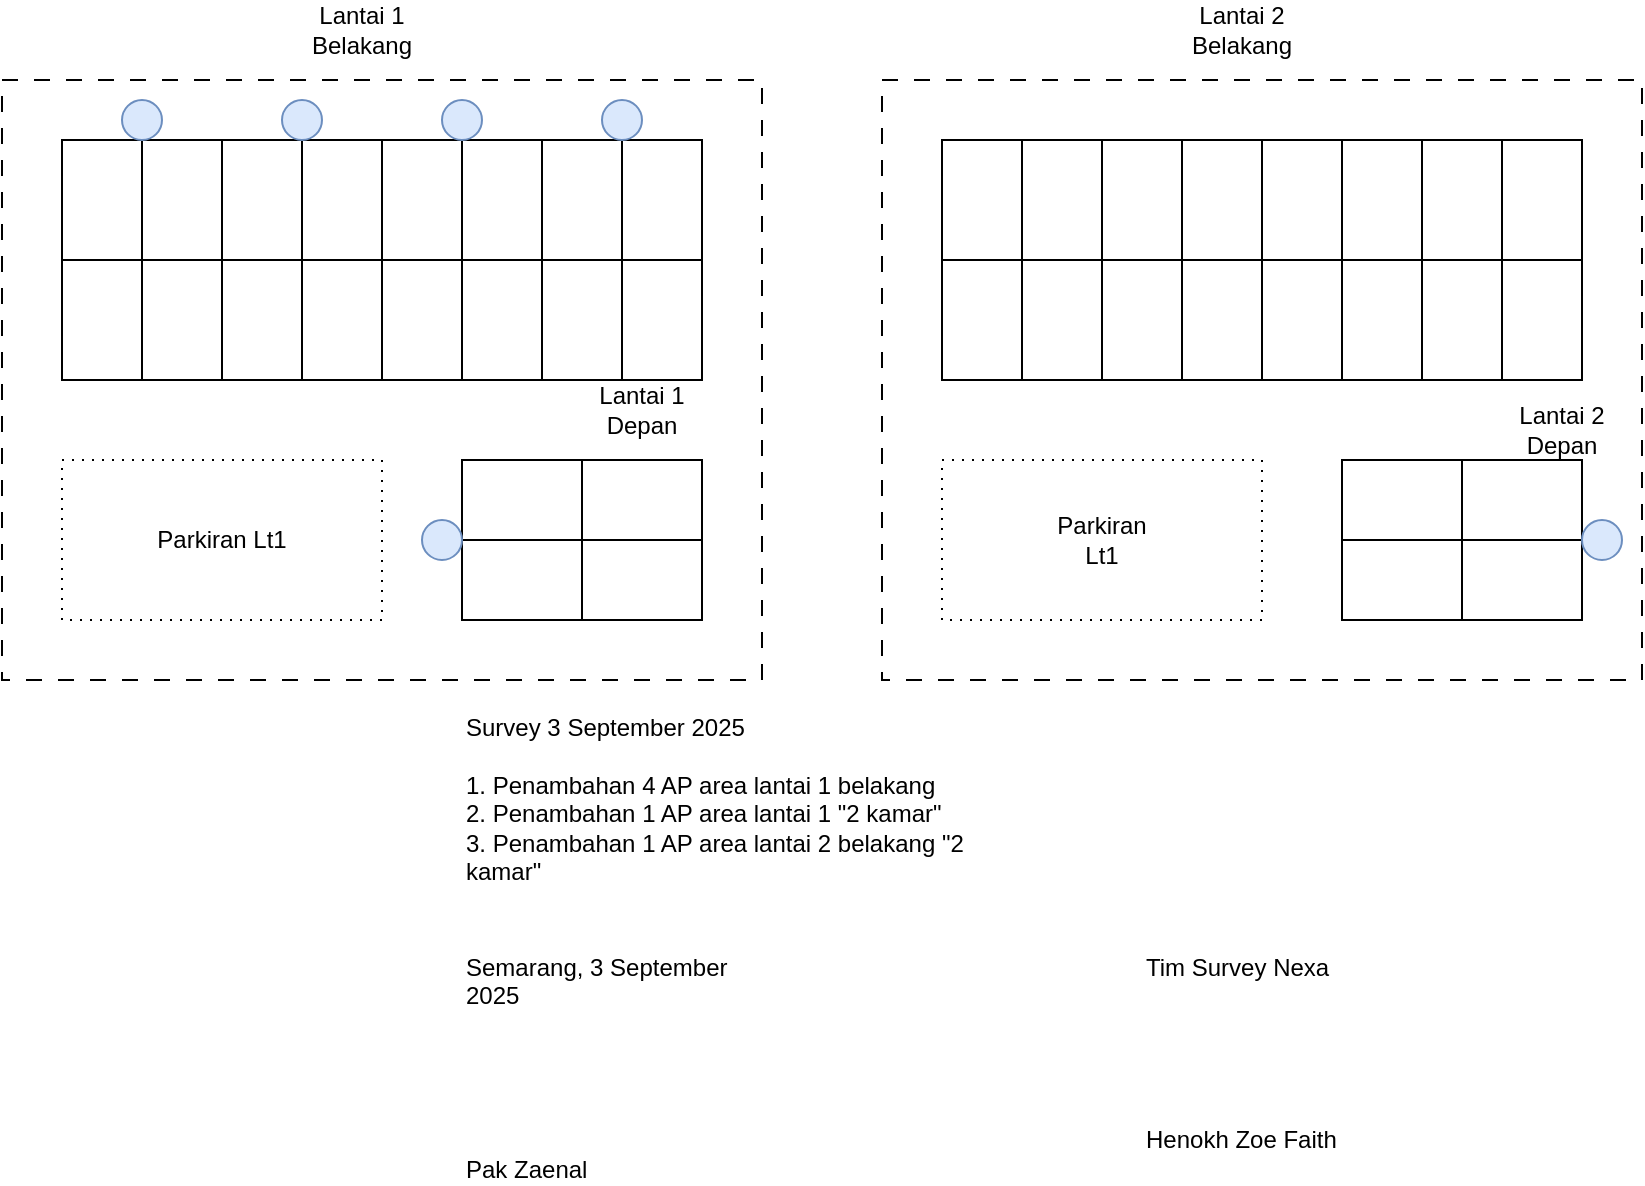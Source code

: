 <mxfile version="28.1.1">
  <diagram name="Halaman-1" id="tu5mZIWIp-PcBaQ12o6A">
    <mxGraphModel dx="548" dy="488" grid="1" gridSize="10" guides="1" tooltips="1" connect="1" arrows="1" fold="1" page="1" pageScale="1" pageWidth="1169" pageHeight="827" math="0" shadow="0">
      <root>
        <mxCell id="0" />
        <mxCell id="1" parent="0" />
        <mxCell id="pEV8uyBlemZev40eMHo9-47" value="" style="rounded=0;whiteSpace=wrap;html=1;strokeColor=default;align=center;verticalAlign=middle;fontFamily=Helvetica;fontSize=12;fontColor=default;fillColor=none;dashed=1;dashPattern=8 8;" vertex="1" parent="1">
          <mxGeometry x="50" y="50" width="380" height="300" as="geometry" />
        </mxCell>
        <mxCell id="pEV8uyBlemZev40eMHo9-48" value="" style="rounded=0;whiteSpace=wrap;html=1;strokeColor=default;align=center;verticalAlign=middle;fontFamily=Helvetica;fontSize=12;fontColor=default;fillColor=none;dashed=1;dashPattern=8 8;" vertex="1" parent="1">
          <mxGeometry x="490" y="50" width="380" height="300" as="geometry" />
        </mxCell>
        <mxCell id="pEV8uyBlemZev40eMHo9-1" value="" style="rounded=0;whiteSpace=wrap;html=1;" vertex="1" parent="1">
          <mxGeometry x="80" y="80" width="40" height="60" as="geometry" />
        </mxCell>
        <mxCell id="pEV8uyBlemZev40eMHo9-2" value="" style="rounded=0;whiteSpace=wrap;html=1;" vertex="1" parent="1">
          <mxGeometry x="120" y="80" width="40" height="60" as="geometry" />
        </mxCell>
        <mxCell id="pEV8uyBlemZev40eMHo9-3" value="" style="rounded=0;whiteSpace=wrap;html=1;" vertex="1" parent="1">
          <mxGeometry x="160" y="80" width="40" height="60" as="geometry" />
        </mxCell>
        <mxCell id="pEV8uyBlemZev40eMHo9-4" value="" style="rounded=0;whiteSpace=wrap;html=1;" vertex="1" parent="1">
          <mxGeometry x="200" y="80" width="40" height="60" as="geometry" />
        </mxCell>
        <mxCell id="pEV8uyBlemZev40eMHo9-5" value="" style="rounded=0;whiteSpace=wrap;html=1;" vertex="1" parent="1">
          <mxGeometry x="240" y="80" width="40" height="60" as="geometry" />
        </mxCell>
        <mxCell id="pEV8uyBlemZev40eMHo9-6" value="" style="rounded=0;whiteSpace=wrap;html=1;" vertex="1" parent="1">
          <mxGeometry x="280" y="80" width="40" height="60" as="geometry" />
        </mxCell>
        <mxCell id="pEV8uyBlemZev40eMHo9-7" value="" style="rounded=0;whiteSpace=wrap;html=1;" vertex="1" parent="1">
          <mxGeometry x="320" y="80" width="40" height="60" as="geometry" />
        </mxCell>
        <mxCell id="pEV8uyBlemZev40eMHo9-8" value="" style="rounded=0;whiteSpace=wrap;html=1;" vertex="1" parent="1">
          <mxGeometry x="360" y="80" width="40" height="60" as="geometry" />
        </mxCell>
        <mxCell id="pEV8uyBlemZev40eMHo9-9" value="" style="rounded=0;whiteSpace=wrap;html=1;" vertex="1" parent="1">
          <mxGeometry x="80" y="140" width="40" height="60" as="geometry" />
        </mxCell>
        <mxCell id="pEV8uyBlemZev40eMHo9-10" value="" style="rounded=0;whiteSpace=wrap;html=1;" vertex="1" parent="1">
          <mxGeometry x="120" y="140" width="40" height="60" as="geometry" />
        </mxCell>
        <mxCell id="pEV8uyBlemZev40eMHo9-11" value="" style="rounded=0;whiteSpace=wrap;html=1;" vertex="1" parent="1">
          <mxGeometry x="160" y="140" width="40" height="60" as="geometry" />
        </mxCell>
        <mxCell id="pEV8uyBlemZev40eMHo9-12" value="" style="rounded=0;whiteSpace=wrap;html=1;" vertex="1" parent="1">
          <mxGeometry x="200" y="140" width="40" height="60" as="geometry" />
        </mxCell>
        <mxCell id="pEV8uyBlemZev40eMHo9-13" value="" style="rounded=0;whiteSpace=wrap;html=1;" vertex="1" parent="1">
          <mxGeometry x="240" y="140" width="40" height="60" as="geometry" />
        </mxCell>
        <mxCell id="pEV8uyBlemZev40eMHo9-14" value="" style="rounded=0;whiteSpace=wrap;html=1;" vertex="1" parent="1">
          <mxGeometry x="280" y="140" width="40" height="60" as="geometry" />
        </mxCell>
        <mxCell id="pEV8uyBlemZev40eMHo9-15" value="" style="rounded=0;whiteSpace=wrap;html=1;" vertex="1" parent="1">
          <mxGeometry x="320" y="140" width="40" height="60" as="geometry" />
        </mxCell>
        <mxCell id="pEV8uyBlemZev40eMHo9-16" value="" style="rounded=0;whiteSpace=wrap;html=1;" vertex="1" parent="1">
          <mxGeometry x="360" y="140" width="40" height="60" as="geometry" />
        </mxCell>
        <mxCell id="pEV8uyBlemZev40eMHo9-17" value="Lantai 1 Belakang" style="text;html=1;align=center;verticalAlign=middle;whiteSpace=wrap;rounded=0;" vertex="1" parent="1">
          <mxGeometry x="200" y="10" width="60" height="30" as="geometry" />
        </mxCell>
        <mxCell id="pEV8uyBlemZev40eMHo9-18" value="Lantai 1 Depan" style="text;html=1;align=center;verticalAlign=middle;whiteSpace=wrap;rounded=0;" vertex="1" parent="1">
          <mxGeometry x="340" y="200" width="60" height="30" as="geometry" />
        </mxCell>
        <mxCell id="pEV8uyBlemZev40eMHo9-19" value="" style="rounded=0;whiteSpace=wrap;html=1;" vertex="1" parent="1">
          <mxGeometry x="280" y="240" width="60" height="40" as="geometry" />
        </mxCell>
        <mxCell id="pEV8uyBlemZev40eMHo9-20" value="" style="rounded=0;whiteSpace=wrap;html=1;" vertex="1" parent="1">
          <mxGeometry x="340" y="240" width="60" height="40" as="geometry" />
        </mxCell>
        <mxCell id="pEV8uyBlemZev40eMHo9-21" value="" style="rounded=0;whiteSpace=wrap;html=1;" vertex="1" parent="1">
          <mxGeometry x="280" y="280" width="60" height="40" as="geometry" />
        </mxCell>
        <mxCell id="pEV8uyBlemZev40eMHo9-22" value="" style="rounded=0;whiteSpace=wrap;html=1;" vertex="1" parent="1">
          <mxGeometry x="340" y="280" width="60" height="40" as="geometry" />
        </mxCell>
        <mxCell id="pEV8uyBlemZev40eMHo9-23" value="Parkiran Lt1" style="rounded=0;whiteSpace=wrap;html=1;dashed=1;dashPattern=1 4;" vertex="1" parent="1">
          <mxGeometry x="80" y="240" width="160" height="80" as="geometry" />
        </mxCell>
        <mxCell id="pEV8uyBlemZev40eMHo9-24" value="" style="rounded=0;whiteSpace=wrap;html=1;" vertex="1" parent="1">
          <mxGeometry x="520" y="80" width="40" height="60" as="geometry" />
        </mxCell>
        <mxCell id="pEV8uyBlemZev40eMHo9-25" value="" style="rounded=0;whiteSpace=wrap;html=1;" vertex="1" parent="1">
          <mxGeometry x="560" y="80" width="40" height="60" as="geometry" />
        </mxCell>
        <mxCell id="pEV8uyBlemZev40eMHo9-26" value="" style="rounded=0;whiteSpace=wrap;html=1;" vertex="1" parent="1">
          <mxGeometry x="600" y="80" width="40" height="60" as="geometry" />
        </mxCell>
        <mxCell id="pEV8uyBlemZev40eMHo9-27" value="" style="rounded=0;whiteSpace=wrap;html=1;" vertex="1" parent="1">
          <mxGeometry x="640" y="80" width="40" height="60" as="geometry" />
        </mxCell>
        <mxCell id="pEV8uyBlemZev40eMHo9-28" value="" style="rounded=0;whiteSpace=wrap;html=1;" vertex="1" parent="1">
          <mxGeometry x="680" y="80" width="40" height="60" as="geometry" />
        </mxCell>
        <mxCell id="pEV8uyBlemZev40eMHo9-29" value="" style="rounded=0;whiteSpace=wrap;html=1;" vertex="1" parent="1">
          <mxGeometry x="720" y="80" width="40" height="60" as="geometry" />
        </mxCell>
        <mxCell id="pEV8uyBlemZev40eMHo9-30" value="" style="rounded=0;whiteSpace=wrap;html=1;" vertex="1" parent="1">
          <mxGeometry x="760" y="80" width="40" height="60" as="geometry" />
        </mxCell>
        <mxCell id="pEV8uyBlemZev40eMHo9-31" value="" style="rounded=0;whiteSpace=wrap;html=1;" vertex="1" parent="1">
          <mxGeometry x="800" y="80" width="40" height="60" as="geometry" />
        </mxCell>
        <mxCell id="pEV8uyBlemZev40eMHo9-32" value="" style="rounded=0;whiteSpace=wrap;html=1;" vertex="1" parent="1">
          <mxGeometry x="520" y="140" width="40" height="60" as="geometry" />
        </mxCell>
        <mxCell id="pEV8uyBlemZev40eMHo9-33" value="" style="rounded=0;whiteSpace=wrap;html=1;" vertex="1" parent="1">
          <mxGeometry x="560" y="140" width="40" height="60" as="geometry" />
        </mxCell>
        <mxCell id="pEV8uyBlemZev40eMHo9-34" value="" style="rounded=0;whiteSpace=wrap;html=1;" vertex="1" parent="1">
          <mxGeometry x="600" y="140" width="40" height="60" as="geometry" />
        </mxCell>
        <mxCell id="pEV8uyBlemZev40eMHo9-35" value="" style="rounded=0;whiteSpace=wrap;html=1;" vertex="1" parent="1">
          <mxGeometry x="640" y="140" width="40" height="60" as="geometry" />
        </mxCell>
        <mxCell id="pEV8uyBlemZev40eMHo9-36" value="" style="rounded=0;whiteSpace=wrap;html=1;" vertex="1" parent="1">
          <mxGeometry x="680" y="140" width="40" height="60" as="geometry" />
        </mxCell>
        <mxCell id="pEV8uyBlemZev40eMHo9-37" value="" style="rounded=0;whiteSpace=wrap;html=1;" vertex="1" parent="1">
          <mxGeometry x="720" y="140" width="40" height="60" as="geometry" />
        </mxCell>
        <mxCell id="pEV8uyBlemZev40eMHo9-38" value="" style="rounded=0;whiteSpace=wrap;html=1;" vertex="1" parent="1">
          <mxGeometry x="760" y="140" width="40" height="60" as="geometry" />
        </mxCell>
        <mxCell id="pEV8uyBlemZev40eMHo9-39" value="" style="rounded=0;whiteSpace=wrap;html=1;" vertex="1" parent="1">
          <mxGeometry x="800" y="140" width="40" height="60" as="geometry" />
        </mxCell>
        <mxCell id="pEV8uyBlemZev40eMHo9-40" value="Lantai 2 Belakang" style="text;html=1;align=center;verticalAlign=middle;whiteSpace=wrap;rounded=0;" vertex="1" parent="1">
          <mxGeometry x="640" y="10" width="60" height="30" as="geometry" />
        </mxCell>
        <mxCell id="pEV8uyBlemZev40eMHo9-41" value="Lantai 2 Depan" style="text;html=1;align=center;verticalAlign=middle;whiteSpace=wrap;rounded=0;" vertex="1" parent="1">
          <mxGeometry x="800" y="210" width="60" height="30" as="geometry" />
        </mxCell>
        <mxCell id="pEV8uyBlemZev40eMHo9-42" value="" style="rounded=0;whiteSpace=wrap;html=1;" vertex="1" parent="1">
          <mxGeometry x="720" y="240" width="60" height="40" as="geometry" />
        </mxCell>
        <mxCell id="pEV8uyBlemZev40eMHo9-43" value="" style="rounded=0;whiteSpace=wrap;html=1;" vertex="1" parent="1">
          <mxGeometry x="780" y="240" width="60" height="40" as="geometry" />
        </mxCell>
        <mxCell id="pEV8uyBlemZev40eMHo9-44" value="" style="rounded=0;whiteSpace=wrap;html=1;" vertex="1" parent="1">
          <mxGeometry x="720" y="280" width="60" height="40" as="geometry" />
        </mxCell>
        <mxCell id="pEV8uyBlemZev40eMHo9-45" value="" style="rounded=0;whiteSpace=wrap;html=1;" vertex="1" parent="1">
          <mxGeometry x="780" y="280" width="60" height="40" as="geometry" />
        </mxCell>
        <mxCell id="pEV8uyBlemZev40eMHo9-46" value="Parkiran&lt;div&gt;Lt1&lt;/div&gt;" style="rounded=0;whiteSpace=wrap;html=1;dashed=1;dashPattern=1 4;" vertex="1" parent="1">
          <mxGeometry x="520" y="240" width="160" height="80" as="geometry" />
        </mxCell>
        <mxCell id="pEV8uyBlemZev40eMHo9-49" value="" style="ellipse;whiteSpace=wrap;html=1;aspect=fixed;rounded=0;strokeColor=#6c8ebf;align=center;verticalAlign=middle;fontFamily=Helvetica;fontSize=12;fillColor=#dae8fc;" vertex="1" parent="1">
          <mxGeometry x="110" y="60" width="20" height="20" as="geometry" />
        </mxCell>
        <mxCell id="pEV8uyBlemZev40eMHo9-50" value="" style="ellipse;whiteSpace=wrap;html=1;aspect=fixed;rounded=0;strokeColor=#6c8ebf;align=center;verticalAlign=middle;fontFamily=Helvetica;fontSize=12;fillColor=#dae8fc;" vertex="1" parent="1">
          <mxGeometry x="190" y="60" width="20" height="20" as="geometry" />
        </mxCell>
        <mxCell id="pEV8uyBlemZev40eMHo9-51" value="" style="ellipse;whiteSpace=wrap;html=1;aspect=fixed;rounded=0;strokeColor=#6c8ebf;align=center;verticalAlign=middle;fontFamily=Helvetica;fontSize=12;fillColor=#dae8fc;" vertex="1" parent="1">
          <mxGeometry x="350" y="60" width="20" height="20" as="geometry" />
        </mxCell>
        <mxCell id="pEV8uyBlemZev40eMHo9-52" value="" style="ellipse;whiteSpace=wrap;html=1;aspect=fixed;rounded=0;strokeColor=#6c8ebf;align=center;verticalAlign=middle;fontFamily=Helvetica;fontSize=12;fillColor=#dae8fc;" vertex="1" parent="1">
          <mxGeometry x="270" y="60" width="20" height="20" as="geometry" />
        </mxCell>
        <mxCell id="pEV8uyBlemZev40eMHo9-53" value="" style="ellipse;whiteSpace=wrap;html=1;aspect=fixed;rounded=0;strokeColor=#6c8ebf;align=center;verticalAlign=middle;fontFamily=Helvetica;fontSize=12;fillColor=#dae8fc;" vertex="1" parent="1">
          <mxGeometry x="260" y="270" width="20" height="20" as="geometry" />
        </mxCell>
        <mxCell id="pEV8uyBlemZev40eMHo9-54" value="" style="ellipse;whiteSpace=wrap;html=1;aspect=fixed;rounded=0;strokeColor=#6c8ebf;align=center;verticalAlign=middle;fontFamily=Helvetica;fontSize=12;fillColor=#dae8fc;" vertex="1" parent="1">
          <mxGeometry x="840" y="270" width="20" height="20" as="geometry" />
        </mxCell>
        <mxCell id="pEV8uyBlemZev40eMHo9-55" value="Survey 3 September 2025&lt;div&gt;&lt;br&gt;&lt;/div&gt;&lt;div&gt;1. Penambahan 4 AP area lantai 1 belakang&lt;/div&gt;&lt;div&gt;2. Penambahan 1 AP area lantai 1 &quot;2 kamar&quot;&lt;/div&gt;&lt;div&gt;3. Penambahan 1 AP area lantai 2 belakang &quot;2 kamar&quot;&lt;/div&gt;&lt;div&gt;&lt;br&gt;&lt;/div&gt;&lt;div&gt;&lt;br&gt;&lt;/div&gt;&lt;div&gt;&lt;br&gt;&lt;/div&gt;&lt;div&gt;&lt;br&gt;&lt;/div&gt;" style="text;html=1;align=left;verticalAlign=top;whiteSpace=wrap;rounded=0;fontFamily=Helvetica;fontSize=12;fontColor=default;" vertex="1" parent="1">
          <mxGeometry x="280" y="360" width="290" height="90" as="geometry" />
        </mxCell>
        <mxCell id="pEV8uyBlemZev40eMHo9-56" value="Tim Survey Nexa&lt;div&gt;&lt;br&gt;&lt;/div&gt;&lt;div&gt;&lt;br&gt;&lt;/div&gt;&lt;div&gt;&lt;br&gt;&lt;/div&gt;&lt;div&gt;&lt;br&gt;&lt;/div&gt;&lt;div&gt;&lt;br&gt;&lt;/div&gt;&lt;div&gt;Henokh Zoe Faith&lt;/div&gt;" style="text;html=1;align=left;verticalAlign=top;whiteSpace=wrap;rounded=0;fontFamily=Helvetica;fontSize=12;fontColor=default;" vertex="1" parent="1">
          <mxGeometry x="620" y="480" width="120" height="110" as="geometry" />
        </mxCell>
        <mxCell id="pEV8uyBlemZev40eMHo9-57" value="Semarang, 3 September 2025&lt;div&gt;&lt;br&gt;&lt;/div&gt;&lt;div&gt;&lt;br&gt;&lt;/div&gt;&lt;div&gt;&lt;br&gt;&lt;/div&gt;&lt;div&gt;&lt;br&gt;&lt;/div&gt;&lt;div&gt;&lt;br&gt;&lt;/div&gt;&lt;div&gt;Pak Zaenal&lt;/div&gt;" style="text;html=1;align=left;verticalAlign=top;whiteSpace=wrap;rounded=0;fontFamily=Helvetica;fontSize=12;fontColor=default;" vertex="1" parent="1">
          <mxGeometry x="280" y="480" width="160" height="110" as="geometry" />
        </mxCell>
      </root>
    </mxGraphModel>
  </diagram>
</mxfile>
